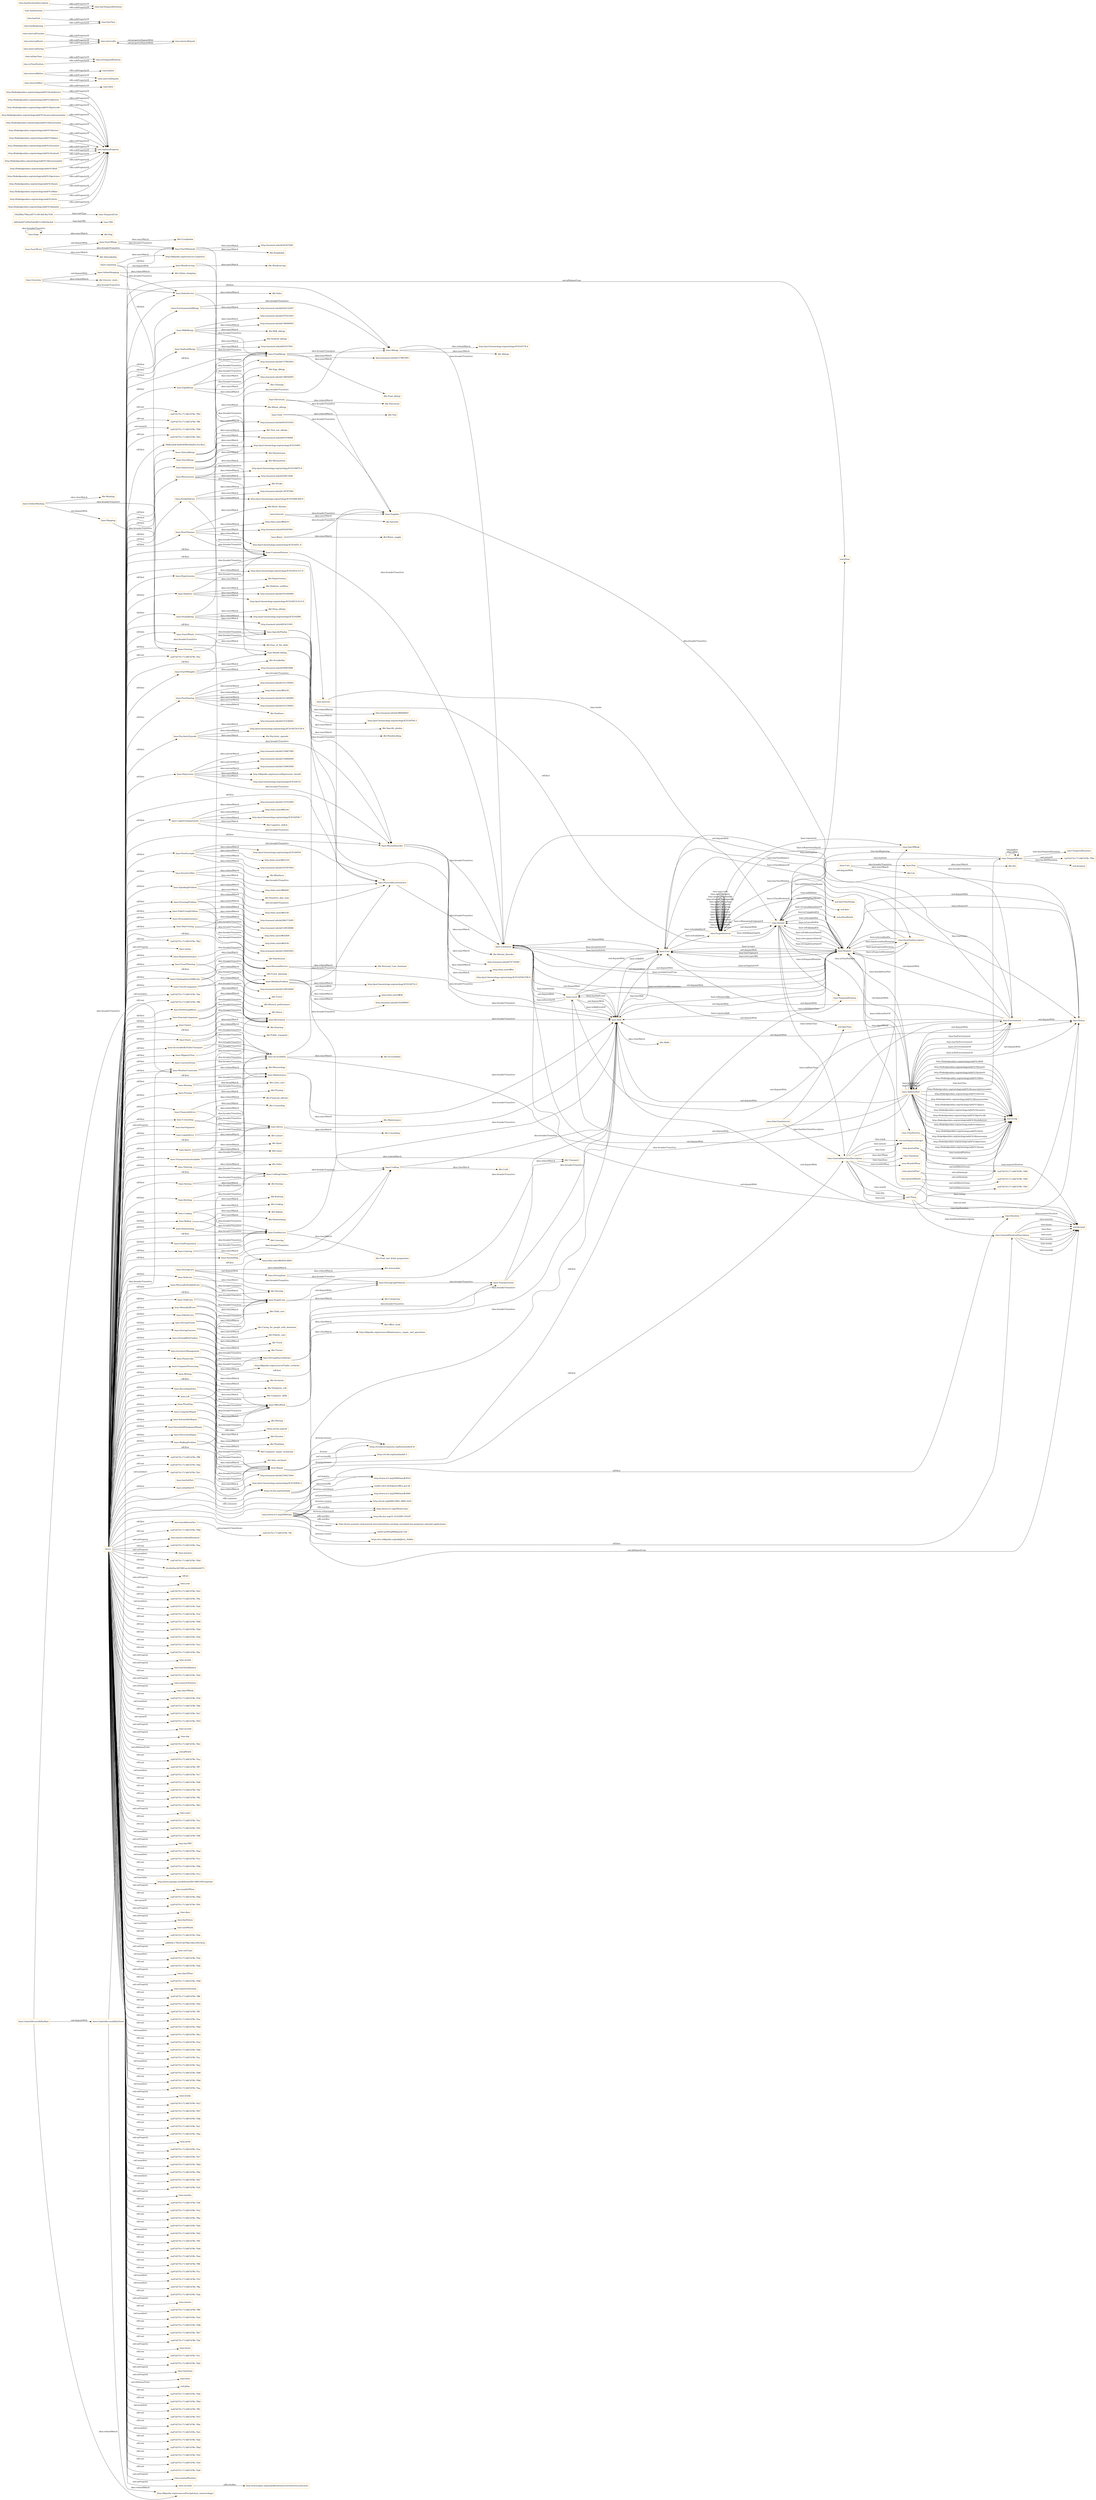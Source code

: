 digraph ar2dtool_diagram { 
rankdir=LR;
size="1501"
node [shape = rectangle, color="orange"]; "base:WalkingProblem" "base:Sports" "base:Mopping" "base:Diabetes" "base:Plumbing" "base:Cleaning" "base:Advice" "base:DrivingCars" "base:EnvironmentalAllergy" "base:InventoryManagement" "base:Hypotension" "base:Cooking" "base:PoorHearing" "base:EventPlanning" "base:CognitiveImpairment" "time:Instant" "base:HouseholdEquipmentRepair" "base:Allergy" "base:SalesService" "base:Rheumatism" "time:DayOfWeek" "base:CraftingClothes" "base:UnevenTerrain" "base:Crafting" "base:Carpeting" "base:TravelCompanion" "base:PersonalService" "base:Mowing" "base:DrivingHeavyVehicles" "time:ProperInterval" "base:Dogs" "base:Lift" "base:TransportationAvailable" "base:Recreation" "base:PerformingMusic" "base:PhysicallyDisabledCare" "base:Cats" "base:PhoneCalls" "base:DrivingTrucks" "base:FearOfDark" "base:PoorEyesight" "base:CommonDisease" "base:DancingCompanion" "base:DrivingTractors" "base:FearOfDogs" "base:MilkAllergy" "base:Groceries" "base:FoodPreparation" "base:DressingProblem" "base:SensitiveSkin" "base:RecordingNotes" "base:Tailoring" "base:Assembling" "base:Level" "base:Limitation" "base:ToiletUsingProblem" "base:SpecificPhobia" "base:Pruning" "base:DrivingWithTrailers" "base:StrokeHistory" "base:WoodCarving" "base:FearOfAnimals" "base:Maintenance" "base:AddressPart" "base:User" "base:Stairs" "base:MobilityProblem" "base:ComputerRepair" "base:Dishwashing" "base:SeafoodAllergy" "base:FoodAllergy" "base:ChildCare" "base:DrivingVans" "base:ClothesWashing" "base:OnlineShopping" "base:Accessibility" "base:ElderlyCare" "base:DrugAllergy" "base:HygieneAssitance" "base:MentallyIllCare" "base:Environment" "base:FoodService" "base:ClimbingStairsDifficulty" "base:Electricity" "base:EggAllergy" "base:Internet" "base:HeartDisease" "time:DurationDescription" "base:Transportation" "base:Status" "base:Counseling" "base:PeopleCare" "base:WeatherConstraint" "base:Writing" "base:FinancialAdvice" "base:Pets" "base:Water" "base:LimitedAccessibilityRain" "base:AutomobileRepair" "base:Games" "base:SickCare" "base:Tools" "base:GlutenAllergy" "base:SlipperyFloor" "base:Request" "base:FearOfCats" "base:MentalDisorder" "base:FearOfHeights" "base:Baking" "base:DrivingLightVehicles" "base:DressingAssistance" "base:OfficeWork" "base:PsychoticEpisode" "base:Hypertension" "base:SpeakingProblem" "base:NutsAllergy" "base:Knitting" "base:LimitedAccessibilitySnow" "base:ElectronicRepair" "base:AccessibleByPublicTransport" "base:Repair" "base:Skill" "base:Supplies" "base:HairCutting" "base:Catering" "base:LegalAdvice" "base:WoodCrafting" "base:ComputerProcessing" "base:PhysicalInconvenience" "base:Depression" "base:Sewing" "time:TimeZone" "time:GeneralDateTimeDescription" "time:DateTimeInterval" "time:TRS" "time:TemporalDuration" "time:Duration" "time:GeneralDurationDescription" "time:TimePosition" "time:TemporalPosition" "time:Interval" "time:TemporalEntity" "dd9c8add72d5b2feb58b7e356034e4a4" "time:MonthOfYear" "33b2f6ba706aca9571c0fc3b03ba7436" "time:TemporalUnit" ; /*classes style*/
	"base:hasAddressPart" -> "-2a97d579:1713487d7f6:-7ffc" [ label = "owl:propertyChainAxiom" ];
	"base:MentalDisorder" -> "dbr:Mental_disorder" [ label = "skos:exactMatch" ];
	"base:MentalDisorder" -> "http://snomed.info/id/74732009" [ label = "skos:exactMatch" ];
	"base:MentalDisorder" -> "base:Limitation" [ label = "skos:broaderTransitive" ];
	"base:MentalDisorder" -> "http://who.int/icf#b1" [ label = "skos:relatedMatch" ];
	"base:MentalDisorder" -> "http://purl.bioontology.org/ontology/ICD10/F00-F99.9" [ label = "skos:closeMatch" ];
	"base:Water" -> "dbr:Water_supply" [ label = "skos:exactMatch" ];
	"base:Water" -> "base:Supplies" [ label = "skos:broaderTransitive" ];
	"base:EggAllergy" -> "http://snomed.info/id/138050005" [ label = "skos:relatedMatch" ];
	"base:EggAllergy" -> "http://snomed.info/id/157802003" [ label = "skos:exactMatch" ];
	"base:EggAllergy" -> "dbr:Egg_allergy" [ label = "skos:exactMatch" ];
	"base:EggAllergy" -> "base:FoodAllergy" [ label = "skos:broaderTransitive" ];
	"http://linkedgeodata.org/ontology/addr%3Asubdistrict" -> "owl:topDataProperty" [ label = "rdfs:subPropertyOf" ];
	"http://linkedgeodata.org/ontology/addr%3Adistrict" -> "owl:topDataProperty" [ label = "rdfs:subPropertyOf" ];
	"http://www.w3.org/2006/time" -> "http://orcid.org/0000-0002-3884-3420" [ label = "dcterms:creator" ];
	"http://www.w3.org/2006/time" -> "http://www.w3.org/TR/owl-time" [ label = "rdfs:seeAlso" ];
	"http://www.w3.org/2006/time" -> "http://dx.doi.org/10.3233/SW-150187" [ label = "rdfs:seeAlso" ];
	"http://www.w3.org/2006/time" -> "http://www.semantic-web-journal.net/content/time-ontology-extended-non-gregorian-calendar-applications" [ label = "rdfs:seeAlso" ];
	"http://www.w3.org/2006/time" -> "http://www.w3.org/TR/owl-time" [ label = "dcterms:isVersionOf" ];
	"http://www.w3.org/2006/time" -> "http://www.w3.org/2006/time#2016" [ label = "owl:versionIRI" ];
	"http://www.w3.org/2006/time" -> "mailto:panfeng66@gmail.com" [ label = "dcterms:creator" ];
	"http://www.w3.org/2006/time" -> "https://en.wikipedia.org/wiki/Jerry_Hobbs" [ label = "dcterms:creator" ];
	"http://www.w3.org/2006/time" -> "mailto:chris.little@metoffice.gov.uk" [ label = "dcterms:contributor" ];
	"http://www.w3.org/2006/time" -> "http://www.w3.org/2006/time#2006" [ label = "owl:priorVersion" ];
	"http://www.w3.org/2006/time" -> "https://creativecommons.org/licenses/by/4.0/" [ label = "dcterms:license" ];
	"time:generalDay" -> "-2a97d579:1713487d7f6:-7f96" [ label = "owl:withRestrictions" ];
	"time:generalDay" -> "xsd:string" [ label = "owl:onDatatype" ];
	"http://linkedgeodata.org/ontology/addr%3Apostcode" -> "owl:topDataProperty" [ label = "rdfs:subPropertyOf" ];
	"time:intervalBefore" -> "time:intervalDisjoint" [ label = "rdfs:subPropertyOf" ];
	"time:intervalBefore" -> "time:before" [ label = "rdfs:subPropertyOf" ];
	"time:inDateTime" -> "time:inTemporalPosition" [ label = "rdfs:subPropertyOf" ];
	"time:intervalFinishes" -> "time:intervalIn" [ label = "rdfs:subPropertyOf" ];
	"base:UnevenTerrain" -> "base:Accessibility" [ label = "skos:broaderTransitive" ];
	"base:CognitiveImpairment" -> "http://who.int/icf#b164" [ label = "skos:relatedMatch" ];
	"base:CognitiveImpairment" -> "base:MentalDisorder" [ label = "skos:broaderTransitive" ];
	"base:CognitiveImpairment" -> "http://purl.bioontology.org/ontology/ICD10/F06.7" [ label = "skos:relatedMatch" ];
	"base:CognitiveImpairment" -> "dbr:Cognitive_deficit" [ label = "skos:exactMatch" ];
	"base:CognitiveImpairment" -> "http://snomed.info/id/110352000" [ label = "skos:relatedMatch" ];
	"base:ToiletUsingProblem" -> "http://who.int/icf#d530" [ label = "skos:relatedMatch" ];
	"base:ToiletUsingProblem" -> "http://snomed.info/id/129045003" [ label = "skos:relatedMatch" ];
	"base:ToiletUsingProblem" -> "base:MobilityProblem" [ label = "skos:broaderTransitive" ];
	"base:SpecificPhobia" -> "http://snomed.info/id/386808001" [ label = "skos:relatedMatch" ];
	"base:SpecificPhobia" -> "http://purl.bioontology.org/ontology/ICD10/F40.2" [ label = "skos:exactMatch" ];
	"base:SpecificPhobia" -> "dbr:Specific_phobia" [ label = "skos:exactMatch" ];
	"base:SpecificPhobia" -> "base:MentalDisorder" [ label = "skos:broaderTransitive" ];
	"time:hasEnd" -> "time:hasTime" [ label = "rdfs:subPropertyOf" ];
	"base:Electricity" -> "dbr:Electricity" [ label = "skos:relatedMatch" ];
	"base:Electricity" -> "base:Supplies" [ label = "skos:broaderTransitive" ];
	"base:HouseholdEquipmentRepair" -> "base:Repair" [ label = "skos:broaderTransitive" ];
	"time:hasDurationDescription" -> "time:hasTemporalDuration" [ label = "rdfs:subPropertyOf" ];
	"base:Sports" -> "dbr:Sport" [ label = "skos:relatedMatch" ];
	"base:Sports" -> "dbt:Game" [ label = "skos:relatedMatch" ];
	"base:Sports" -> "base:Recreation" [ label = "skos:broaderTransitive" ];
	"base:OnlineShopping" -> "dbr:Online_shopping" [ label = "skos:relatedMatch" ];
	"base:OnlineShopping" -> "base:SalesService" [ label = "skos:broaderTransitive" ];
	"base:DrivingHeavyVehicles" -> "base:Transportation" [ label = "skos:broaderTransitive" ];
	"base:DrivingHeavyVehicles" -> "base:DrivingLightVehicles" [ label = "owl:disjointWith" ];
	"base:EventPlanning" -> "dbr:Event_planning" [ label = "skos:closeMatch" ];
	"base:EventPlanning" -> "base:Recreation" [ label = "skos:broaderTransitive" ];
	"base:CraftingClothes" -> "base:Crafting" [ label = "skos:broaderTransitive" ];
	"base:DrivingTractors" -> "dbr:Tractor" [ label = "skos:relatedMatch" ];
	"base:DrivingTractors" -> "base:DrivingHeavyVehicles" [ label = "skos:broaderTransitive" ];
	"http://linkedgeodata.org/ontology/addr%3Aconscriptionnumber" -> "owl:topDataProperty" [ label = "rdfs:subPropertyOf" ];
	"base:ElderlyCare" -> "dbr:Elderly_care" [ label = "skos:exactMatch" ];
	"base:ElderlyCare" -> "base:PeopleCare" [ label = "skos:broaderTransitive" ];
	"base:hasSubPart" -> "https://w3id.org/timebank" [ label = "rdfs:comment" ];
	"base:Games" -> "base:Recreation" [ label = "skos:broaderTransitive" ];
	"base:Diabetes" -> "http://snomed.info/id/191044006" [ label = "skos:exactMatch" ];
	"base:Diabetes" -> "http://purl.bioontology.org/ontology/ICD10/E10-E14.9" [ label = "skos:exactMatch" ];
	"base:Diabetes" -> "dbr:Diabetes_mellitus" [ label = "skos:exactMatch" ];
	"base:Diabetes" -> "base:CommonDisease" [ label = "skos:broaderTransitive" ];
	"time:intervalIn" -> "time:intervalEquals" [ label = "owl:propertyDisjointWith" ];
	"base:TravelCompanion" -> "dbr:Travel" [ label = "skos:relatedMatch" ];
	"base:TravelCompanion" -> "base:Recreation" [ label = "skos:broaderTransitive" ];
	"base:DressingAssistance" -> "base:PersonalService" [ label = "skos:broaderTransitive" ];
	"base:CommonDisease" -> "base:Limitation" [ label = "skos:broaderTransitive" ];
	"base:Pruning" -> "dbr:Pruning" [ label = "skos:exactMatch" ];
	"base:Pruning" -> "base:Maintenance" [ label = "skos:broaderTransitive" ];
	"base:DrivingVans" -> "dbr:Automobile" [ label = "skos:relatedMatch" ];
	"base:DrivingVans" -> "base:DrivingLightVehicles" [ label = "skos:broaderTransitive" ];
	"base:DrivingWithTrailers" -> "http://dbpedia.org/resource/Trailer_(vehicle)" [ label = "skos:relatedMatch" ];
	"base:DrivingWithTrailers" -> "base:DrivingHeavyVehicles" [ label = "skos:broaderTransitive" ];
	"base:SeafoodAllergy" -> "http://snomed.info/id/91937001" [ label = "skos:exactMatch" ];
	"base:SeafoodAllergy" -> "dbr:Seafood_allergy" [ label = "skos:exactMatch" ];
	"base:SeafoodAllergy" -> "base:FoodAllergy" [ label = "skos:broaderTransitive" ];
	"time:inTimePosition" -> "time:inTemporalPosition" [ label = "rdfs:subPropertyOf" ];
	"base:Internet" -> "dbr:Internet" [ label = "skos:exactMatch" ];
	"base:Internet" -> "base:Supplies" [ label = "skos:broaderTransitive" ];
	"base:Tailoring" -> "dbr:Tailor" [ label = "skos:relatedMatch" ];
	"base:Tailoring" -> "base:CraftingClothes" [ label = "skos:broaderTransitive" ];
	"http://linkedgeodata.org/ontology/addr%3Ahousename" -> "owl:topDataProperty" [ label = "rdfs:subPropertyOf" ];
	"base:ComputerProcessing" -> "dbr:Computer_skills" [ label = "skos:exactMatch" ];
	"base:ComputerProcessing" -> "base:OfficeWork" [ label = "skos:broaderTransitive" ];
	"base:Rheumatism" -> "http://purl.bioontology.org/ontology/ICD10/M79.0" [ label = "skos:relatedMatch" ];
	"base:Rheumatism" -> "http://snomed.info/id/29913006" [ label = "skos:exactMatch" ];
	"base:Rheumatism" -> "dbr:Rheumatism" [ label = "skos:exactMatch" ];
	"base:Rheumatism" -> "base:CommonDisease" [ label = "skos:broaderTransitive" ];
	"base:DancingCompanion" -> "dbr:Dance" [ label = "skos:relatedMatch" ];
	"base:DancingCompanion" -> "base:Recreation" [ label = "skos:broaderTransitive" ];
	"http://linkedgeodata.org/ontology/addr%3Astreet" -> "owl:topDataProperty" [ label = "rdfs:subPropertyOf" ];
	"base:Cats" -> "dbr:Cat" [ label = "skos:exactMatch" ];
	"base:Cats" -> "base:Pets" [ label = "skos:broaderTransitive" ];
	"base:Cleaning" -> "dbc:Cleaning" [ label = "skos:exactMatch" ];
	"base:Cleaning" -> "base:Maintenance" [ label = "skos:broaderTransitive" ];
	"base:Pets" -> "dbr:Pet" [ label = "skos:exactMatch" ];
	"base:Pets" -> "base:Environment" [ label = "skos:broaderTransitive" ];
	"base:AddressPart" -> "base:Level" [ label = "owl:disjointWith" ];
	"base:AddressPart" -> "base:Request" [ label = "owl:disjointWith" ];
	"base:AddressPart" -> "base:Limitation" [ label = "owl:disjointWith" ];
	"base:AddressPart" -> "base:Environment" [ label = "owl:disjointWith" ];
	"base:AddressPart" -> "base:Status" [ label = "owl:disjointWith" ];
	"base:AddressPart" -> "base:Skill" [ label = "owl:disjointWith" ];
	"base:Carpeting" -> "http://dbpedia.org/resource/:Carpentry" [ label = "skos:exactMatch" ];
	"base:Carpeting" -> "base:WoodCrafting" [ label = "skos:broaderTransitive" ];
	"base:Carpeting" -> "base:WoodCarving" [ label = "owl:disjointWith" ];
	"base:Hypertension" -> "http://purl.bioontology.org/ontology/ICD10/I10-I15.9" [ label = "skos:relatedMatch" ];
	"base:Hypertension" -> "dbr:Hypertension" [ label = "skos:exactMatch" ];
	"base:Hypertension" -> "base:CommonDisease" [ label = "skos:broaderTransitive" ];
	"base:ClothesWashing" -> "dbr:Washing" [ label = "skos:closeMatch" ];
	"base:ClothesWashing" -> "base:Cleaning" [ label = "skos:broaderTransitive" ];
	"base:ClothesWashing" -> "base:Mopping" [ label = "owl:disjointWith" ];
	"time:generalYear" -> "-2a97d579:1713487d7f6:-7f94" [ label = "owl:withRestrictions" ];
	"time:generalYear" -> "xsd:string" [ label = "owl:onDatatype" ];
	"base:PhoneCalls" -> "dbr:Telephone_call" [ label = "skos:relatedMatch" ];
	"base:PhoneCalls" -> "base:OfficeWork" [ label = "skos:broaderTransitive" ];
	"base:Accessibility" -> "dbr:Accessibility" [ label = "skos:exactMatch" ];
	"base:Accessibility" -> "base:Environment" [ label = "skos:broaderTransitive" ];
	"base:Accessibility" -> "base:Supplies" [ label = "owl:disjointWith" ];
	"base:Advice" -> "dbc:Consulting" [ label = "skos:closeMatch" ];
	"base:Advice" -> "base:Skill" [ label = "skos:broaderTransitive" ];
	"base:Transportation" -> "dbr:Transport" [ label = "skos:relatedMatch" ];
	"base:Transportation" -> "base:Skill" [ label = "skos:broaderTransitive" ];
	"base:Request" -> "base:User" [ label = "owl:disjointWith" ];
	"base:Request" -> "base:Status" [ label = "owl:disjointWith" ];
	"base:Request" -> "base:Skill" [ label = "owl:disjointWith" ];
	"time:intervalStarts" -> "time:intervalIn" [ label = "rdfs:subPropertyOf" ];
	"base:SickCare" -> "dbr:Nursing" [ label = "skos:closeMatch" ];
	"base:SickCare" -> "base:PeopleCare" [ label = "skos:broaderTransitive" ];
	"base:FearOfDark" -> "dbr:Fear_of_the_dark" [ label = "skos:exactMatch" ];
	"base:FearOfDark" -> "base:SpecificPhobia" [ label = "skos:broaderTransitive" ];
	"time:intervalDuring" -> "time:intervalIn" [ label = "rdfs:subPropertyOf" ];
	"base:FinancialAdvice" -> "dbr:Financial_adviser" [ label = "skos:relatedMatch" ];
	"base:FinancialAdvice" -> "base:Advice" [ label = "skos:broaderTransitive" ];
	"base:FearOfCats" -> "dbr:Ailurophobia" [ label = "skos:exactMatch" ];
	"base:FearOfCats" -> "base:FearOfAnimals" [ label = "skos:broaderTransitive" ];
	"base:FearOfCats" -> "base:FearOfDogs" [ label = "owl:disjointWith" ];
	"http://linkedgeodata.org/ontology/addr%3Aplace" -> "owl:topDataProperty" [ label = "rdfs:subPropertyOf" ];
	"time:ProperInterval" -> "time:Instant" [ label = "owl:disjointWith" ];
	"base:ClimbingStairsDifficulty" -> "http://who.int/icf#d450-d469" [ label = "skos:relatedMatch" ];
	"base:ClimbingStairsDifficulty" -> "http://snomed.info/id/129016000" [ label = "skos:relatedMatch" ];
	"base:ClimbingStairsDifficulty" -> "base:MobilityProblem" [ label = "skos:broaderTransitive" ];
	"time:seconds" -> "http://www.bipm.org/en/publications/si-brochure/second.html" [ label = "rdfs:seeAlso" ];
	"base:PhysicalInconvenience" -> "base:Limitation" [ label = "skos:broaderTransitive" ];
	"base:FearOfHeights" -> "http://snomed.info/id/58963008" [ label = "skos:exactMatch" ];
	"base:FearOfHeights" -> "dbr:Acrophobia" [ label = "skos:exactMatch" ];
	"base:FearOfHeights" -> "base:SpecificPhobia" [ label = "skos:broaderTransitive" ];
	"base:PeopleCare" -> "dbc:Caregiving" [ label = "skos:exactMatch" ];
	"base:PeopleCare" -> "base:Skill" [ label = "skos:broaderTransitive" ];
	"base:GlutenAllergy" -> "http://snomed.info/id/441831003" [ label = "skos:relatedMatch" ];
	"base:GlutenAllergy" -> "dbr:Wheat_allergy" [ label = "skos:closeMatch" ];
	"base:GlutenAllergy" -> "base:FoodAllergy" [ label = "skos:broaderTransitive" ];
	"base:FoodService" -> "dbc:Food_and_drink_preparation" [ label = "skos:exactMatch" ];
	"base:FoodService" -> "base:Skill" [ label = "skos:broaderTransitive" ];
	"base:InventoryManagement" -> "dbr:Inventory" [ label = "skos:relatedMatch" ];
	"base:InventoryManagement" -> "base:OfficeWork" [ label = "skos:broaderTransitive" ];
	"base:MilkAllergy" -> "http://snomed.info/id/138049005" [ label = "skos:relatedMatch" ];
	"base:MilkAllergy" -> "dbr:Milk_allergy" [ label = "skos:exactMatch" ];
	"base:MilkAllergy" -> "http://snomed.info/id/197021003" [ label = "skos:closeMatch" ];
	"base:MilkAllergy" -> "base:FoodAllergy" [ label = "skos:broaderTransitive" ];
	"base:ElectronicRepair" -> "base:Repair" [ label = "skos:broaderTransitive" ];
	"base:PerformingMusic" -> "dbr:Musical_performance" [ label = "skos:closeMatch" ];
	"base:PerformingMusic" -> "base:Recreation" [ label = "skos:broaderTransitive" ];
	"base:Environment" -> "base:Request" [ label = "owl:disjointWith" ];
	"base:Environment" -> "base:Limitation" [ label = "owl:disjointWith" ];
	"base:Environment" -> "base:Status" [ label = "owl:disjointWith" ];
	"base:Environment" -> "base:Skill" [ label = "owl:disjointWith" ];
	"base:Environment" -> "base:User" [ label = "owl:disjointWith" ];
	"base:Environment" -> "base:Level" [ label = "owl:disjointWith" ];
	"http://linkedgeodata.org/ontology/addr%3Acountry" -> "owl:topDataProperty" [ label = "rdfs:subPropertyOf" ];
	"base:WoodCrafting" -> "dbr:Woodworking" [ label = "skos:exactMatch" ];
	"base:WoodCrafting" -> "base:Crafting" [ label = "skos:broaderTransitive" ];
	"https://w3id.org/timebank" -> "http://www.w3.org/2006/time#2016" [ label = "owl:imports" ];
	"https://w3id.org/timebank" -> "https://w3id.org/timebank/0.2" [ label = "owl:versionIRI" ];
	"https://w3id.org/timebank" -> "https://creativecommons.org/licenses/by/4.0/" [ label = "dcterms:license" ];
	"https://w3id.org/timebank" -> "https://creativecommons.org/licenses/by/4.0/" [ label = ":license" ];
	"time:generalMonth" -> "-2a97d579:1713487d7f6:-7f95" [ label = "owl:withRestrictions" ];
	"time:generalMonth" -> "xsd:string" [ label = "owl:onDatatype" ];
	"base:DrivingTrucks" -> "dbr:Truck" [ label = "skos:relatedMatch" ];
	"base:DrivingTrucks" -> "base:DrivingHeavyVehicles" [ label = "skos:broaderTransitive" ];
	"time:intervalEquals" -> "time:intervalIn" [ label = "owl:propertyDisjointWith" ];
	"base:LimitedAccessibilityRain" -> "http://dbpedia.org/resource/Precipitation_(meteorology)" [ label = "skos:relatedMatch" ];
	"base:LimitedAccessibilityRain" -> "base:WeatherConstraint" [ label = "skos:broaderTransitive" ];
	"base:LimitedAccessibilityRain" -> "base:LimitedAccessibilitySnow" [ label = "owl:disjointWith" ];
	"base:Plumbing" -> "dbr:Plumbing" [ label = "skos:relatedMatch" ];
	"base:Plumbing" -> "base:Repair" [ label = "skos:broaderTransitive" ];
	"base:Mopping" -> "base:Cleaning" [ label = "skos:broaderTransitive" ];
	"http://linkedgeodata.org/ontology/addr%3Asuburb" -> "owl:topDataProperty" [ label = "rdfs:subPropertyOf" ];
	"base:WoodCarving" -> "dbc:Woodcarving" [ label = "skos:exactMatch" ];
	"base:WoodCarving" -> "base:WoodCrafting" [ label = "skos:broaderTransitive" ];
	"base:SalesService" -> "dbr:Sales" [ label = "skos:relatedMatch" ];
	"base:SalesService" -> "base:Skill" [ label = "skos:broaderTransitive" ];
	"base:Catering" -> "dbr:Catering" [ label = "skos:exactMatch" ];
	"base:Catering" -> "base:FoodService" [ label = "skos:broaderTransitive" ];
	"base:SensitiveSkin" -> "http://who.int/icf#b840" [ label = "skos:relatedMatch" ];
	"base:SensitiveSkin" -> "dbr:Sensitive_skin_type" [ label = "skos:exactMatch" ];
	"base:SensitiveSkin" -> "base:PhysicalInconvenience" [ label = "skos:broaderTransitive" ];
	"base:ChildCare" -> "dbr:Child_care" [ label = "skos:exactMatch" ];
	"base:ChildCare" -> "base:PeopleCare" [ label = "skos:broaderTransitive" ];
	"base:WeatherConstraint" -> "dbr:Meteorology" [ label = "skos:relatedMatch" ];
	"base:WeatherConstraint" -> "base:Accessibility" [ label = "skos:broaderTransitive" ];
	"base:Mowing" -> "base:Maintenance" [ label = "skos:broaderTransitive" ];
	"base:Mowing" -> "dbc:Lawn_care" [ label = "skos:broadMatch" ];
	"base:DrugAllergy" -> "http://purl.bioontology.org/ontology/ICD10/Z88" [ label = "skos:relatedMatch" ];
	"base:DrugAllergy" -> "http://snomed.info/id/93431001" [ label = "skos:exactMatch" ];
	"base:DrugAllergy" -> "dbr:Drug_allergy" [ label = "skos:exactMatch" ];
	"base:DrugAllergy" -> "base:Allergy" [ label = "skos:broaderTransitive" ];
	"base:Status" -> "base:User" [ label = "owl:disjointWith" ];
	"base:RecordingNotes" -> "base:OfficeWork" [ label = "skos:broaderTransitive" ];
	"base:OfficeWork" -> "dbc:Office_work" [ label = "skos:closeMatch" ];
	"base:OfficeWork" -> "base:Skill" [ label = "skos:broaderTransitive" ];
	"base:Assembling" -> "base:Crafting" [ label = "skos:broaderTransitive" ];
	"http://linkedgeodata.org/ontology/addr%3Ahousenumber" -> "owl:topDataProperty" [ label = "rdfs:subPropertyOf" ];
	"base:WalkingProblem" -> "http://who.int/icf#d450-d469" [ label = "skos:relatedMatch" ];
	"base:WalkingProblem" -> "http://purl.bioontology.org/ontology/ICD10/R26.2" [ label = "skos:relatedMatch" ];
	"base:WalkingProblem" -> "http://snomed.info/id/156615004" [ label = "skos:exactMatch" ];
	"base:WalkingProblem" -> "base:MobilityProblem" [ label = "skos:broaderTransitive" ];
	"base:DrivingCars" -> "dbr:Automobile" [ label = "skos:relatedMatch" ];
	"base:DrivingCars" -> "base:DrivingLightVehicles" [ label = "skos:broaderTransitive" ];
	"base:DrivingCars" -> "base:DrivingVans" [ label = "owl:disjointWith" ];
	"base:Tools" -> "dbr:Tool" [ label = "skos:relatedMatch" ];
	"base:Tools" -> "base:Supplies" [ label = "skos:broaderTransitive" ];
	"base:Hypotension" -> "http://purl.bioontology.org/ontology/ICD10/I95" [ label = "skos:exactMatch" ];
	"base:Hypotension" -> "dbr:Hypotension" [ label = "skos:exactMatch" ];
	"base:Hypotension" -> "base:CommonDisease" [ label = "skos:broaderTransitive" ];
	"base:HeartDisease" -> "dbr:Heart_disease" [ label = "skos:exactMatch" ];
	"base:HeartDisease" -> "http://who.int/icf#b410" [ label = "skos:relatedMatch" ];
	"base:HeartDisease" -> "base:CommonDisease" [ label = "skos:broaderTransitive" ];
	"base:HeartDisease" -> "http://snomed.info/id/56265001" [ label = "skos:exactMatch" ];
	"base:HeartDisease" -> "http://purl.bioontology.org/ontology/ICD10/I51.9" [ label = "skos:relatedMatch" ];
	"base:Dishwashing" -> "dbr:Dishwashing" [ label = "skos:exactMatch" ];
	"base:Dishwashing" -> "base:FoodService" [ label = "skos:broaderTransitive" ];
	"base:Level" -> "base:User" [ label = "owl:disjointWith" ];
	"base:Level" -> "base:Status" [ label = "owl:disjointWith" ];
	"base:Level" -> "base:Skill" [ label = "owl:disjointWith" ];
	"base:Level" -> "base:Request" [ label = "owl:disjointWith" ];
	"base:Level" -> "base:Limitation" [ label = "owl:disjointWith" ];
	"base:MobilityProblem" -> "http://who.int/icf#d4" [ label = "skos:relatedMatch" ];
	"base:MobilityProblem" -> "http://snomed.info/id/102490005" [ label = "skos:relatedMatch" ];
	"base:MobilityProblem" -> "http://purl.bioontology.org/ontology/ICD10/Z74.0" [ label = "skos:relatedMatch" ];
	"base:MobilityProblem" -> "base:PhysicalInconvenience" [ label = "skos:broaderTransitive" ];
	"base:FearOfAnimals" -> "http://snomed.info/id/54307006" [ label = "skos:exactMatch" ];
	"base:FearOfAnimals" -> "dbr:Zoophobia" [ label = "skos:exactMatch" ];
	"base:FearOfAnimals" -> "base:SpecificPhobia" [ label = "skos:broaderTransitive" ];
	"time:hasDuration" -> "time:hasTemporalDuration" [ label = "rdfs:subPropertyOf" ];
	"base:PoorEyesight" -> "http://snomed.info/id/105597003" [ label = "skos:relatedMatch" ];
	"base:PoorEyesight" -> "dbr:Blindness" [ label = "skos:relatedMatch" ];
	"base:PoorEyesight" -> "base:PhysicalInconvenience" [ label = "skos:broaderTransitive" ];
	"base:PoorEyesight" -> "http://purl.bioontology.org/ontology/ICD10/H54" [ label = "skos:relatedMatch" ];
	"base:PoorEyesight" -> "http://who.int/icf#b2102" [ label = "skos:relatedMatch" ];
	"base:isSubPartOf" -> "https://w3id.org/timebank" [ label = "rdfs:comment" ];
	"http://linkedgeodata.org/ontology/addr%3Afull" -> "owl:topDataProperty" [ label = "rdfs:subPropertyOf" ];
	"base:AccessibleByPublicTransport" -> "dbr:Public_transport" [ label = "skos:relatedMatch" ];
	"base:AccessibleByPublicTransport" -> "base:Accessibility" [ label = "skos:broaderTransitive" ];
	"http://linkedgeodata.org/ontology/addr%3Aprovince" -> "owl:topDataProperty" [ label = "rdfs:subPropertyOf" ];
	"base:PoorHearing" -> "http://snomed.info/id/141259005" [ label = "skos:narrowMatch" ];
	"base:PoorHearing" -> "http://who.int/icf#b230" [ label = "skos:relatedMatch" ];
	"base:PoorHearing" -> "base:PhysicalInconvenience" [ label = "skos:broaderTransitive" ];
	"base:PoorHearing" -> "http://snomed.info/id/141260000" [ label = "skos:narrowMatch" ];
	"base:PoorHearing" -> "http://snomed.info/id/141258002" [ label = "skos:narrowMatch" ];
	"base:PoorHearing" -> "dbr:Deafness" [ label = "skos:relatedMatch" ];
	"base:ComputerRepair" -> "dbr:Computer_repair_technician" [ label = "skos:relatedMatch" ];
	"base:ComputerRepair" -> "base:Repair" [ label = "skos:broaderTransitive" ];
	"base:LimitedAccessibilitySnow" -> "http://dbpedia.org/resource/Precipitation_(meteorology)" [ label = "skos:relatedMatch" ];
	"base:LimitedAccessibilitySnow" -> "base:WeatherConstraint" [ label = "skos:broaderTransitive" ];
	"base:TransportationAvailable" -> "dbr:Transport" [ label = "skos:relatedMatch" ];
	"base:TransportationAvailable" -> "base:Accessibility" [ label = "skos:broaderTransitive" ];
	"time:hasBeginning" -> "time:hasTime" [ label = "rdfs:subPropertyOf" ];
	"base:EnvironmentalAllergy" -> "http://snomed.info/id/426232007" [ label = "skos:exactMatch" ];
	"base:EnvironmentalAllergy" -> "base:Allergy" [ label = "skos:broaderTransitive" ];
	"base:Cooking" -> "dbr:Cooking" [ label = "skos:exactMatch" ];
	"base:Cooking" -> "base:FoodService" [ label = "skos:broaderTransitive" ];
	"base:PsychoticEpisode" -> "http://purl.bioontology.org/ontology/ICD10/F20-F29.9" [ label = "skos:relatedMatch" ];
	"base:PsychoticEpisode" -> "dbr:Psychotic_episode" [ label = "skos:exactMatch" ];
	"base:PsychoticEpisode" -> "http://snomed.info/id/231436002" [ label = "skos:closeMatch" ];
	"base:PsychoticEpisode" -> "base:MentalDisorder" [ label = "skos:broaderTransitive" ];
	"base:LegalAdvice" -> "dbr:Lawyer" [ label = "skos:relatedMatch" ];
	"base:LegalAdvice" -> "base:Advice" [ label = "skos:broaderTransitive" ];
	"base:Allergy" -> "http://purl.bioontology.org/ontology/ICD10/T78.4" [ label = "skos:relatedMatch" ];
	"base:Allergy" -> "dbr:Allergy" [ label = "skos:exactMatch" ];
	"base:Allergy" -> "base:Limitation" [ label = "skos:broaderTransitive" ];
	"base:AutomobileRepair" -> "dbr:Auto_mechanic" [ label = "skos:relatedMatch" ];
	"base:AutomobileRepair" -> "base:Repair" [ label = "skos:broaderTransitive" ];
	"base:NutsAllergy" -> "dbr:Tree_nut_allergy" [ label = "skos:narrowMatch" ];
	"base:NutsAllergy" -> "http://snomed.info/id/91934008" [ label = "skos:exactMatch" ];
	"base:NutsAllergy" -> "base:FoodAllergy" [ label = "skos:broaderTransitive" ];
	"base:PersonalService" -> "dbr:Personal_Care_Assistant" [ label = "skos:relatedMatch" ];
	"base:PersonalService" -> "base:Skill" [ label = "skos:broaderTransitive" ];
	"base:Knitting" -> "dbr:Knitting" [ label = "skos:exactMatch" ];
	"base:Knitting" -> "base:CraftingClothes" [ label = "skos:broaderTransitive" ];
	"base:Dogs" -> "dbr:Dog" [ label = "skos:exactMatch" ];
	"base:Dogs" -> "base:Dogs" [ label = "skos:broaderTransitive" ];
	"base:FoodAllergy" -> "http://snomed.info/id/157801005" [ label = "skos:exactMatch" ];
	"base:FoodAllergy" -> "dbr:Food_allergy" [ label = "skos:exactMatch" ];
	"base:FoodAllergy" -> "base:Allergy" [ label = "skos:broaderTransitive" ];
	"base:Groceries" -> "dbr:Grocery_store" [ label = "skos:relatedMatch" ];
	"base:Groceries" -> "base:SalesService" [ label = "skos:broaderTransitive" ];
	"base:Groceries" -> "base:OnlineShopping" [ label = "owl:disjointWith" ];
	"base:HairCutting" -> "dbr:Hairdresser" [ label = "skos:relatedMatch" ];
	"base:HairCutting" -> "base:PersonalService" [ label = "skos:broaderTransitive" ];
	"http://linkedgeodata.org/ontology/addr%3Astate" -> "owl:topDataProperty" [ label = "rdfs:subPropertyOf" ];
	"base:SlipperyFloor" -> "base:Accessibility" [ label = "skos:broaderTransitive" ];
	"base:Supplies" -> "base:Environment" [ label = "skos:broaderTransitive" ];
	"base:DressingProblem" -> "http://who.int/icf#d5400" [ label = "skos:relatedMatch" ];
	"base:DressingProblem" -> "http://snomed.info/id/129039006" [ label = "skos:relatedMatch" ];
	"base:DressingProblem" -> "base:MobilityProblem" [ label = "skos:broaderTransitive" ];
	"http://linkedgeodata.org/ontology/addr%3Aflats" -> "owl:topDataProperty" [ label = "rdfs:subPropertyOf" ];
	"base:Limitation" -> "base:User" [ label = "owl:disjointWith" ];
	"base:Limitation" -> "base:Status" [ label = "owl:disjointWith" ];
	"base:Limitation" -> "base:Skill" [ label = "owl:disjointWith" ];
	"base:Limitation" -> "base:Request" [ label = "owl:disjointWith" ];
	"base:Recreation" -> "base:Skill" [ label = "skos:broaderTransitive" ];
	"base:Writing" -> "dbc:Writing" [ label = "skos:exactMatch" ];
	"base:Writing" -> "base:OfficeWork" [ label = "skos:broaderTransitive" ];
	"base:StrokeHistory" -> "http://purl.bioontology.org/ontology/ICD10/I60-I69.9" [ label = "skos:relatedMatch" ];
	"base:StrokeHistory" -> "dbr:Stroke" [ label = "skos:relatedMatch" ];
	"base:StrokeHistory" -> "http://snomed.info/id/138787005" [ label = "skos:exactMatch" ];
	"base:StrokeHistory" -> "base:CommonDisease" [ label = "skos:broaderTransitive" ];
	"base:FoodPreparation" -> "base:FoodService" [ label = "skos:broaderTransitive" ];
	"base:DrivingLightVehicles" -> "base:Transportation" [ label = "skos:broaderTransitive" ];
	"base:FearOfDogs" -> "dbr:Cynophobia" [ label = "skos:exactMatch" ];
	"base:FearOfDogs" -> "base:FearOfAnimals" [ label = "skos:broaderTransitive" ];
	"time:TemporalEntity" -> "-2a97d579:1713487d7f6:-7f9a" [ label = "owl:unionOf" ];
	"base:Lift" -> "dbr:Elevator" [ label = "skos:exactMatch" ];
	"base:Lift" -> "base:Accessibility" [ label = "skos:broaderTransitive" ];
	"base:Lift" -> "https://w3id.org/Lift" [ label = "rdfs:label" ];
	"http://linkedgeodata.org/ontology/addr%3Acity" -> "owl:topDataProperty" [ label = "rdfs:subPropertyOf" ];
	"base:HygieneAssitance" -> "base:PersonalService" [ label = "skos:broaderTransitive" ];
	"base:SpeakingProblem" -> "http://who.int/icf#d330" [ label = "skos:relatedMatch" ];
	"base:SpeakingProblem" -> "http://snomed.info/id/286372005" [ label = "skos:exactMatch" ];
	"base:SpeakingProblem" -> "base:PhysicalInconvenience" [ label = "skos:broaderTransitive" ];
	"base:Baking" -> "dbr:Baking" [ label = "skos:exactMatch" ];
	"base:Baking" -> "base:FoodService" [ label = "skos:broaderTransitive" ];
	"NULL" -> "-2a97d579:1713487d7f6:-7fb6" [ label = "rdf:rest" ];
	"NULL" -> "base:hasAccreditedDuration" [ label = "owl:onProperty" ];
	"NULL" -> "-2a97d579:1713487d7f6:-7fae" [ label = "rdf:rest" ];
	"NULL" -> "base:MentallyIllCare" [ label = "rdf:first" ];
	"NULL" -> "time:minutes" [ label = "owl:onProperty" ];
	"NULL" -> "-2a97d579:1713487d7f6:-7fb0" [ label = "owl:members" ];
	"NULL" -> "44c9d28ac9676f81aecfe2604bb44973" [ label = "rdf:first" ];
	"NULL" -> "base:FearOfHeights" [ label = "rdf:first" ];
	"NULL" -> "base:DressingAssistance" [ label = "rdf:first" ];
	"NULL" -> "base:RecordingNotes" [ label = "rdf:first" ];
	"NULL" -> "base:AutomobileRepair" [ label = "rdf:first" ];
	"NULL" -> "rdf:nil" [ label = "rdf:rest" ];
	"NULL" -> "base:PersonalService" [ label = "rdf:first" ];
	"NULL" -> "base:HygieneAssitance" [ label = "rdf:first" ];
	"NULL" -> "time:year" [ label = "owl:onProperty" ];
	"NULL" -> "base:SeafoodAllergy" [ label = "rdf:first" ];
	"NULL" -> "-2a97d579:1713487d7f6:-7fe5" [ label = "rdf:rest" ];
	"NULL" -> "time:GeneralDateTimeDescription" [ label = "rdf:first" ];
	"NULL" -> "-2a97d579:1713487d7f6:-7f9c" [ label = "rdf:rest" ];
	"NULL" -> "-2a97d579:1713487d7f6:-7fe8" [ label = "owl:members" ];
	"NULL" -> "base:Pruning" [ label = "rdf:first" ];
	"NULL" -> "-2a97d579:1713487d7f6:-7fc4" [ label = "rdf:rest" ];
	"NULL" -> "-2a97d579:1713487d7f6:-7f99" [ label = "rdf:rest" ];
	"NULL" -> "-2a97d579:1713487d7f6:-7fdd" [ label = "rdf:rest" ];
	"NULL" -> "-2a97d579:1713487d7f6:-7fe0" [ label = "rdf:rest" ];
	"NULL" -> "-2a97d579:1713487d7f6:-7fa3" [ label = "rdf:rest" ];
	"NULL" -> "-2a97d579:1713487d7f6:-7fbc" [ label = "rdf:rest" ];
	"NULL" -> "time:month" [ label = "owl:onProperty" ];
	"NULL" -> "base:SalesService" [ label = "rdf:first" ];
	"NULL" -> "base:hasTimeBalance" [ label = "owl:onProperty" ];
	"NULL" -> "base:StrokeHistory" [ label = "rdf:first" ];
	"NULL" -> "-2a97d579:1713487d7f6:-7fe9" [ label = "rdf:rest" ];
	"NULL" -> "time:numericPosition" [ label = "owl:onProperty" ];
	"NULL" -> "time:dayOfWeek" [ label = "owl:onProperty" ];
	"NULL" -> "-2a97d579:1713487d7f6:-7fc8" [ label = "rdf:rest" ];
	"NULL" -> "base:OfficeWork" [ label = "rdf:first" ];
	"NULL" -> "-2a97d579:1713487d7f6:-7fbf" [ label = "owl:members" ];
	"NULL" -> "base:isSubPartOf" [ label = "rdf:first" ];
	"NULL" -> "base:Assembling" [ label = "rdf:first" ];
	"NULL" -> "base:Sewing" [ label = "rdf:first" ];
	"NULL" -> "-2a97d579:1713487d7f6:-7fa7" [ label = "rdf:rest" ];
	"NULL" -> "base:DrivingTrucks" [ label = "rdf:first" ];
	"NULL" -> "-2a97d579:1713487d7f6:-7f93" [ label = "owl:unionOf" ];
	"NULL" -> "base:DrugAllergy" [ label = "rdf:first" ];
	"NULL" -> "base:FoodAllergy" [ label = "rdf:first" ];
	"NULL" -> "base:NutsAllergy" [ label = "rdf:first" ];
	"NULL" -> "time:second" [ label = "owl:onProperty" ];
	"NULL" -> "base:Recreation" [ label = "rdf:first" ];
	"NULL" -> "time:day" [ label = "owl:onProperty" ];
	"NULL" -> "-2a97d579:1713487d7f6:-7fb1" [ label = "rdf:rest" ];
	"NULL" -> "xsd:gMonth" [ label = "owl:allValuesFrom" ];
	"NULL" -> "-2a97d579:1713487d7f6:-7fca" [ label = "rdf:rest" ];
	"NULL" -> "base:FoodService" [ label = "rdf:first" ];
	"NULL" -> "base:Games" [ label = "rdf:first" ];
	"NULL" -> "base:Lift" [ label = "rdf:first" ];
	"NULL" -> "base:Sports" [ label = "rdf:first" ];
	"NULL" -> "-2a97d579:1713487d7f6:-7ff7" [ label = "rdf:rest" ];
	"NULL" -> "base:AccessibleByPublicTransport" [ label = "rdf:first" ];
	"NULL" -> "-2a97d579:1713487d7f6:-7fc7" [ label = "owl:members" ];
	"NULL" -> "-2a97d579:1713487d7f6:-7fd6" [ label = "rdf:rest" ];
	"NULL" -> "base:Cooking" [ label = "rdf:first" ];
	"NULL" -> "base:Transportation" [ label = "rdf:first" ];
	"NULL" -> "-2a97d579:1713487d7f6:-7fef" [ label = "rdf:rest" ];
	"NULL" -> "-2a97d579:1713487d7f6:-7ff2" [ label = "rdf:rest" ];
	"NULL" -> "-2a97d579:1713487d7f6:-7fb5" [ label = "rdf:rest" ];
	"NULL" -> "time:years" [ label = "owl:onProperty" ];
	"NULL" -> "-2a97d579:1713487d7f6:-7fce" [ label = "rdf:rest" ];
	"NULL" -> "base:ClimbingStairsDifficulty" [ label = "rdf:first" ];
	"NULL" -> "-2a97d579:1713487d7f6:-7fd1" [ label = "rdf:rest" ];
	"NULL" -> "base:FoodPreparation" [ label = "rdf:first" ];
	"NULL" -> "base:SlipperyFloor" [ label = "rdf:first" ];
	"NULL" -> "base:DrivingWithTrailers" [ label = "rdf:first" ];
	"NULL" -> "-2a97d579:1713487d7f6:-7f9f" [ label = "owl:members" ];
	"NULL" -> "time:hasTRS" [ label = "owl:onProperty" ];
	"NULL" -> "-2a97d579:1713487d7f6:-7fad" [ label = "owl:members" ];
	"NULL" -> "base:Diabetes" [ label = "rdf:first" ];
	"NULL" -> "base:hasAddressPart" [ label = "rdf:first" ];
	"NULL" -> "base:Plumbing" [ label = "rdf:first" ];
	"NULL" -> "-2a97d579:1713487d7f6:-7fc2" [ label = "owl:members" ];
	"NULL" -> "-2a97d579:1713487d7f6:-7f9b" [ label = "rdf:rest" ];
	"NULL" -> "-2a97d579:1713487d7f6:-7fc3" [ label = "rdf:rest" ];
	"NULL" -> "http://www.opengis.net/def/uom/ISO-8601/0/Gregorian" [ label = "owl:hasValue" ];
	"NULL" -> "base:SpecificPhobia" [ label = "rdf:first" ];
	"NULL" -> "time:monthOfYear" [ label = "owl:onProperty" ];
	"NULL" -> "-2a97d579:1713487d7f6:-7fbb" [ label = "rdf:rest" ];
	"NULL" -> "-2a97d579:1713487d7f6:-7f91" [ label = "owl:unionOf" ];
	"NULL" -> "time:days" [ label = "owl:onProperty" ];
	"NULL" -> "base:hasStatus" [ label = "owl:onProperty" ];
	"NULL" -> "base:Knitting" [ label = "rdf:first" ];
	"NULL" -> "base:ElderlyCare" [ label = "rdf:first" ];
	"NULL" -> "time:unitMonth" [ label = "owl:hasValue" ];
	"NULL" -> "-2a97d579:1713487d7f6:-7feb" [ label = "rdf:rest" ];
	"NULL" -> "ad8044c17fb2414d788e16be10925b2b" [ label = "rdf:first" ];
	"NULL" -> "base:Rheumatism" [ label = "rdf:first" ];
	"NULL" -> "time:unitType" [ label = "owl:onProperty" ];
	"NULL" -> "-2a97d579:1713487d7f6:-7fcb" [ label = "owl:members" ];
	"NULL" -> "-2a97d579:1713487d7f6:-7fa6" [ label = "rdf:rest" ];
	"NULL" -> "base:Maintenance" [ label = "rdf:first" ];
	"NULL" -> "time:dayOfYear" [ label = "owl:onProperty" ];
	"NULL" -> "base:Allergy" [ label = "rdf:first" ];
	"NULL" -> "-2a97d579:1713487d7f6:-7f90" [ label = "rdf:rest" ];
	"NULL" -> "time:numericDuration" [ label = "owl:onProperty" ];
	"NULL" -> "base:SpeakingProblem" [ label = "rdf:first" ];
	"NULL" -> "base:DressingProblem" [ label = "rdf:first" ];
	"NULL" -> "-2a97d579:1713487d7f6:-7ff6" [ label = "rdf:rest" ];
	"NULL" -> "base:PoorEyesight" [ label = "rdf:first" ];
	"NULL" -> "base:WeatherConstraint" [ label = "rdf:first" ];
	"NULL" -> "-2a97d579:1713487d7f6:-7fd5" [ label = "rdf:rest" ];
	"NULL" -> "base:EventPlanning" [ label = "rdf:first" ];
	"NULL" -> "-2a97d579:1713487d7f6:-7ff1" [ label = "rdf:rest" ];
	"NULL" -> "-2a97d579:1713487d7f6:-7fee" [ label = "rdf:rest" ];
	"NULL" -> "base:HeartDisease" [ label = "rdf:first" ];
	"NULL" -> "base:DrivingTractors" [ label = "rdf:first" ];
	"NULL" -> "-2a97d579:1713487d7f6:-7fb4" [ label = "rdf:rest" ];
	"NULL" -> "-2a97d579:1713487d7f6:-7fb3" [ label = "owl:members" ];
	"NULL" -> "-2a97d579:1713487d7f6:-7fcd" [ label = "rdf:rest" ];
	"NULL" -> "-2a97d579:1713487d7f6:-7fd0" [ label = "rdf:rest" ];
	"NULL" -> "base:MobilityProblem" [ label = "rdf:first" ];
	"NULL" -> "base:LegalAdvice" [ label = "rdf:first" ];
	"NULL" -> "-2a97d579:1713487d7f6:-7fac" [ label = "rdf:rest" ];
	"NULL" -> "base:Writing" [ label = "rdf:first" ];
	"NULL" -> "base:CognitiveImpairment" [ label = "rdf:first" ];
	"NULL" -> "base:FearOfAnimals" [ label = "rdf:first" ];
	"NULL" -> "base:TransportationAvailable" [ label = "rdf:first" ];
	"NULL" -> "-2a97d579:1713487d7f6:-7fa2" [ label = "owl:members" ];
	"NULL" -> "-2a97d579:1713487d7f6:-7fd9" [ label = "rdf:rest" ];
	"NULL" -> "base:MilkAllergy" [ label = "rdf:first" ];
	"NULL" -> "-2a97d579:1713487d7f6:-7fb8" [ label = "rdf:rest" ];
	"NULL" -> "-2a97d579:1713487d7f6:-7faa" [ label = "owl:members" ];
	"NULL" -> "base:ChildCare" [ label = "rdf:first" ];
	"NULL" -> "time:weeks" [ label = "owl:onProperty" ];
	"NULL" -> "base:ElectronicRepair" [ label = "rdf:first" ];
	"NULL" -> "base:Depression" [ label = "rdf:first" ];
	"NULL" -> "-2a97d579:1713487d7f6:-7fe3" [ label = "rdf:rest" ];
	"NULL" -> "base:EnvironmentalAllergy" [ label = "rdf:first" ];
	"NULL" -> "base:Dishwashing" [ label = "rdf:first" ];
	"NULL" -> "-2a97d579:1713487d7f6:-7f97" [ label = "rdf:rest" ];
	"NULL" -> "time:GeneralDurationDescription" [ label = "rdf:first" ];
	"NULL" -> "-2a97d579:1713487d7f6:-7fdb" [ label = "rdf:rest" ];
	"NULL" -> "-2a97d579:1713487d7f6:-7fa1" [ label = "rdf:rest" ];
	"NULL" -> "-2a97d579:1713487d7f6:-7fba" [ label = "rdf:rest" ];
	"NULL" -> "base:PhysicalInconvenience" [ label = "rdf:first" ];
	"NULL" -> "base:PoorHearing" [ label = "rdf:first" ];
	"NULL" -> "base:InventoryManagement" [ label = "rdf:first" ];
	"NULL" -> "base:ToiletUsingProblem" [ label = "rdf:first" ];
	"NULL" -> "time:Duration" [ label = "rdf:first" ];
	"NULL" -> "time:week" [ label = "owl:onProperty" ];
	"NULL" -> "-2a97d579:1713487d7f6:-7fea" [ label = "rdf:rest" ];
	"NULL" -> "base:Advice" [ label = "rdf:first" ];
	"NULL" -> "-2a97d579:1713487d7f6:-7fe7" [ label = "rdf:rest" ];
	"NULL" -> "-2a97d579:1713487d7f6:-7fb9" [ label = "owl:members" ];
	"NULL" -> "-2a97d579:1713487d7f6:-7f9e" [ label = "rdf:rest" ];
	"NULL" -> "-2a97d579:1713487d7f6:-7fd7" [ label = "owl:members" ];
	"NULL" -> "-2a97d579:1713487d7f6:-7fc6" [ label = "rdf:rest" ];
	"NULL" -> "base:Stairs" [ label = "rdf:first" ];
	"NULL" -> "time:months" [ label = "owl:onProperty" ];
	"NULL" -> "-2a97d579:1713487d7f6:-7fdf" [ label = "rdf:rest" ];
	"NULL" -> "-2a97d579:1713487d7f6:-7fe2" [ label = "rdf:rest" ];
	"NULL" -> "time:Interval" [ label = "rdf:first" ];
	"NULL" -> "-2a97d579:1713487d7f6:-7fbe" [ label = "rdf:rest" ];
	"NULL" -> "time:seconds" [ label = "owl:onProperty" ];
	"NULL" -> "base:Hypertension" [ label = "rdf:first" ];
	"NULL" -> "-2a97d579:1713487d7f6:-7fa9" [ label = "rdf:rest" ];
	"NULL" -> "base:TravelCompanion" [ label = "rdf:first" ];
	"NULL" -> "-2a97d579:1713487d7f6:-7fd2" [ label = "owl:members" ];
	"NULL" -> "base:Counseling" [ label = "rdf:first" ];
	"NULL" -> "base:PerformingMusic" [ label = "rdf:first" ];
	"NULL" -> "base:PeopleCare" [ label = "rdf:first" ];
	"NULL" -> "-2a97d579:1713487d7f6:-7ff5" [ label = "rdf:rest" ];
	"NULL" -> "base:Hypotension" [ label = "rdf:first" ];
	"NULL" -> "-2a97d579:1713487d7f6:-7fd4" [ label = "rdf:rest" ];
	"NULL" -> "base:MentalDisorder" [ label = "rdf:first" ];
	"NULL" -> "base:EggAllergy" [ label = "rdf:first" ];
	"NULL" -> "-2a97d579:1713487d7f6:-7fed" [ label = "rdf:rest" ];
	"NULL" -> "-2a97d579:1713487d7f6:-7ff0" [ label = "rdf:rest" ];
	"NULL" -> "base:WoodCrafting" [ label = "rdf:first" ];
	"NULL" -> "-2a97d579:1713487d7f6:-7fcc" [ label = "rdf:rest" ];
	"NULL" -> "base:ComputerProcessing" [ label = "rdf:first" ];
	"NULL" -> "-2a97d579:1713487d7f6:-7fcf" [ label = "owl:members" ];
	"NULL" -> "-2a97d579:1713487d7f6:-7ffa" [ label = "owl:members" ];
	"NULL" -> "-2a97d579:1713487d7f6:-7fab" [ label = "rdf:rest" ];
	"NULL" -> "base:UnevenTerrain" [ label = "rdf:first" ];
	"NULL" -> "base:FearOfDark" [ label = "rdf:first" ];
	"NULL" -> "time:minute" [ label = "owl:onProperty" ];
	"NULL" -> "-2a97d579:1713487d7f6:-7ff9" [ label = "rdf:rest" ];
	"NULL" -> "-2a97d579:1713487d7f6:-7fe4" [ label = "owl:members" ];
	"NULL" -> "-2a97d579:1713487d7f6:-7fd8" [ label = "rdf:rest" ];
	"NULL" -> "base:Baking" [ label = "rdf:first" ];
	"NULL" -> "time:TemporalPosition" [ label = "rdf:first" ];
	"NULL" -> "-2a97d579:1713487d7f6:-7fb7" [ label = "rdf:rest" ];
	"NULL" -> "base:SensitiveSkin" [ label = "rdf:first" ];
	"NULL" -> "base:Tailoring" [ label = "rdf:first" ];
	"NULL" -> "base:SickCare" [ label = "rdf:first" ];
	"NULL" -> "-2a97d579:1713487d7f6:-7faf" [ label = "rdf:rest" ];
	"NULL" -> "base:DancingCompanion" [ label = "rdf:first" ];
	"NULL" -> "base:HairCutting" [ label = "rdf:first" ];
	"NULL" -> "base:FinancialAdvice" [ label = "rdf:first" ];
	"NULL" -> "time:hours" [ label = "owl:onProperty" ];
	"NULL" -> "-2a97d579:1713487d7f6:-7fc1" [ label = "rdf:rest" ];
	"NULL" -> "-2a97d579:1713487d7f6:-7fa0" [ label = "rdf:rest" ];
	"NULL" -> "time:timeZone" [ label = "owl:onProperty" ];
	"NULL" -> "base:CraftingClothes" [ label = "rdf:first" ];
	"NULL" -> "time:hour" [ label = "owl:onProperty" ];
	"NULL" -> "xsd:gDay" [ label = "owl:allValuesFrom" ];
	"NULL" -> "-2a97d579:1713487d7f6:-7fe6" [ label = "rdf:rest" ];
	"NULL" -> "-2a97d579:1713487d7f6:-7f9d" [ label = "rdf:rest" ];
	"NULL" -> "-2a97d579:1713487d7f6:-7ff3" [ label = "owl:members" ];
	"NULL" -> "-2a97d579:1713487d7f6:-7fc5" [ label = "rdf:rest" ];
	"NULL" -> "base:GlutenAllergy" [ label = "rdf:first" ];
	"NULL" -> "-2a97d579:1713487d7f6:-7fde" [ label = "rdf:rest" ];
	"NULL" -> "-2a97d579:1713487d7f6:-7fa5" [ label = "owl:members" ];
	"NULL" -> "-2a97d579:1713487d7f6:-7fa4" [ label = "rdf:rest" ];
	"NULL" -> "-2a97d579:1713487d7f6:-7fbd" [ label = "rdf:rest" ];
	"NULL" -> "-2a97d579:1713487d7f6:-7fc0" [ label = "rdf:rest" ];
	"NULL" -> "base:PhysicallyDisabledCare" [ label = "rdf:first" ];
	"NULL" -> "base:PsychoticEpisode" [ label = "rdf:first" ];
	"NULL" -> "base:Mowing" [ label = "rdf:first" ];
	"NULL" -> "xsd:decimal" [ label = "owl:allValuesFrom" ];
	"NULL" -> "-2a97d579:1713487d7f6:-7fc9" [ label = "rdf:rest" ];
	"NULL" -> "base:Crafting" [ label = "rdf:first" ];
	"NULL" -> "-2a97d579:1713487d7f6:-7fa8" [ label = "rdf:rest" ];
	"NULL" -> "time:nominalPosition" [ label = "owl:onProperty" ];
	"NULL" -> "base:Cleaning" [ label = "rdf:first" ];
	"NULL" -> "-2a97d579:1713487d7f6:-7f92" [ label = "rdf:rest" ];
	"NULL" -> "-2a97d579:1713487d7f6:-7ff4" [ label = "rdf:rest" ];
	"NULL" -> "base:CommonDisease" [ label = "rdf:first" ];
	"NULL" -> "-2a97d579:1713487d7f6:-7f98" [ label = "owl:unionOf" ];
	"NULL" -> "-2a97d579:1713487d7f6:-7fd3" [ label = "rdf:rest" ];
	"NULL" -> "58db2a0de3a00c609b5d4a83c1bc36ca" [ label = "rdf:first" ];
	"NULL" -> "base:WalkingProblem" [ label = "rdf:first" ];
	"NULL" -> "base:Repair" [ label = "rdf:first" ];
	"NULL" -> "-2a97d579:1713487d7f6:-7fec" [ label = "rdf:rest" ];
	"NULL" -> "base:ComputerRepair" [ label = "rdf:first" ];
	"NULL" -> "xsd:gYear" [ label = "owl:allValuesFrom" ];
	"NULL" -> "-2a97d579:1713487d7f6:-7fb2" [ label = "rdf:rest" ];
	"NULL" -> "base:rating" [ label = "owl:onProperty" ];
	"NULL" -> "time:Instant" [ label = "rdf:first" ];
	"NULL" -> "-2a97d579:1713487d7f6:-7fdc" [ label = "owl:members" ];
	"NULL" -> "-2a97d579:1713487d7f6:-7ffb" [ label = "rdf:rest" ];
	"NULL" -> "base:hasOriginator" [ label = "owl:onProperty" ];
	"NULL" -> "-2a97d579:1713487d7f6:-7ff8" [ label = "rdf:rest" ];
	"NULL" -> "-2a97d579:1713487d7f6:-7fda" [ label = "rdf:rest" ];
	"NULL" -> "base:PhoneCalls" [ label = "rdf:first" ];
	"NULL" -> "-2a97d579:1713487d7f6:-7fe1" [ label = "owl:members" ];
	"NULL" -> "base:HouseholdEquipmentRepair" [ label = "rdf:first" ];
	"NULL" -> "base:Catering" [ label = "rdf:first" ];
	"base:Crafting" -> "dbr:Craft" [ label = "skos:closeMatch" ];
	"base:Crafting" -> "base:Skill" [ label = "skos:broaderTransitive" ];
	"base:Stairs" -> "dbr:Stairway" [ label = "skos:exactMatch" ];
	"base:Stairs" -> "base:Accessibility" [ label = "skos:broaderTransitive" ];
	"base:Repair" -> "http://dbpedia.org/resource/Maintenance,_repair,_and_operations" [ label = "skos:closeMatch" ];
	"base:Repair" -> "base:Skill" [ label = "skos:broaderTransitive" ];
	"base:Depression" -> "base:MentalDisorder" [ label = "skos:broaderTransitive" ];
	"base:Depression" -> "http://snomed.info/id/154966009" [ label = "skos:narrowMatch" ];
	"base:Depression" -> "http://snomed.info/id/154965008" [ label = "skos:narrowMatch" ];
	"base:Depression" -> "http://dbpedia.org/resource/Depression_(mood)" [ label = "skos:exactMatch" ];
	"base:Depression" -> "http://purl.bioontology.org/ontology/ICD10/F32" [ label = "skos:closeMatch" ];
	"base:Depression" -> "http://snomed.info/id/154967000" [ label = "skos:narrowMatch" ];
	"base:Counseling" -> "dbc:Counseling" [ label = "skos:exactMatch" ];
	"base:Counseling" -> "base:Advice" [ label = "skos:broaderTransitive" ];
	"base:MentallyIllCare" -> "dbr:Caring_for_people_with_dementia" [ label = "skos:narrowMatch" ];
	"base:MentallyIllCare" -> "base:PeopleCare" [ label = "skos:broaderTransitive" ];
	"base:Sewing" -> "dbr:Sewing" [ label = "skos:closeMatch" ];
	"base:Sewing" -> "base:CraftingClothes" [ label = "skos:broaderTransitive" ];
	"base:PhysicallyDisabledCare" -> "dbr:Nursing" [ label = "skos:closeMatch" ];
	"base:PhysicallyDisabledCare" -> "base:PeopleCare" [ label = "skos:broaderTransitive" ];
	"time:intervalAfter" -> "time:intervalDisjoint" [ label = "rdfs:subPropertyOf" ];
	"time:intervalAfter" -> "time:after" [ label = "rdfs:subPropertyOf" ];
	"base:Maintenance" -> "dbc:Maintenance" [ label = "skos:exactMatch" ];
	"base:Maintenance" -> "base:Skill" [ label = "skos:broaderTransitive" ];
	"http://linkedgeodata.org/ontology/addr%3Ahamlet" -> "owl:topDataProperty" [ label = "rdfs:subPropertyOf" ];
	"base:Skill" -> "dbc:Skills" [ label = "skos:closeMatch" ];
	"base:Skill" -> "base:User" [ label = "owl:disjointWith" ];
	"base:Skill" -> "base:Status" [ label = "owl:disjointWith" ];
	"time:Instant" -> "base:Request" [ label = "base:isPublicationDateOf" ];
	"time:TimePosition" -> "xsd:string" [ label = "time:nominalPosition" ];
	"time:GeneralDateTimeDescription" -> "time:DayOfWeek" [ label = "time:dayOfWeek" ];
	"time:TemporalEntity" -> "time:Instant" [ label = "time:hasEnd" ];
	"time:ProperInterval" -> "time:Instant" [ label = "base:endsRepeatingOn" ];
	"time:ProperInterval" -> "time:ProperInterval" [ label = "time:intervalContains" ];
	"time:Instant" -> "xsd:gYear" [ label = "time:inXSDgYear" ];
	"base:AddressPart" -> "xsd:string" [ label = "http://linkedgeodata.org/ontology/addr%3Ahousename" ];
	"time:TemporalEntity" -> "time:Instant" [ label = "time:hasBeginning" ];
	"base:Request" -> "time:Instant" [ label = "base:isCompletedOn" ];
	"time:ProperInterval" -> "time:ProperInterval" [ label = "time:intervalMetBy" ];
	"base:AddressPart" -> "xsd:string" [ label = "http://linkedgeodata.org/ontology/addr%3Aprovince" ];
	"time:Instant" -> "xsd:dateTimeStamp" [ label = "time:inXSDDateTimeStamp" ];
	"base:AddressPart" -> "xsd:string" [ label = "http://linkedgeodata.org/ontology/addr%3Astate" ];
	"base:Limitation" -> "base:User" [ label = "base:isLimitationOf" ];
	"owl:Thing" -> "time:GeneralDurationDescription" [ label = "time:hasDurationDescription" ];
	"time:GeneralDurationDescription" -> "xsd:decimal" [ label = "time:seconds" ];
	"time:Instant" -> "xsd:date" [ label = "time:inXSDDate" ];
	"time:DateTimeInterval" -> "xsd:dateTime" [ label = "time:xsdDateTime" ];
	"base:Request" -> "base:Skill" [ label = "base:requiresSkill" ];
	"base:AddressPart" -> "xsd:string" [ label = "http://linkedgeodata.org/ontology/addr%3Afull" ];
	"base:AddressPart" -> "xsd:string" [ label = "http://linkedgeodata.org/ontology/addr%3Ahamlet" ];
	"time:DayOfWeek" -> "time:ProperInterval" [ label = "base:isRepetitionDayOf" ];
	"base:Environment" -> "base:AddressPart" [ label = "base:isEnvironmentOf" ];
	"base:Request" -> "base:AddressPart" [ label = "base:hasAddressPart" ];
	"base:Status" -> "base:Request" [ label = "base:isStatusOf" ];
	"base:Request" -> "base:Status" [ label = "base:hasStatus" ];
	"time:GeneralDateTimeDescription" -> "time:TimeZone" [ label = "time:timeZone" ];
	"base:Limitation" -> "base:Request" [ label = "base:excludesUserFrom" ];
	"owl:Thing" -> "time:TemporalEntity" [ label = "time:hasTime" ];
	"time:ProperInterval" -> "time:ProperInterval" [ label = "time:intervalStartedBy" ];
	"time:Instant" -> "xsd:dateTime" [ label = "time:inXSDDateTime" ];
	"base:Skill" -> "base:Level" [ label = "base:hasSkillLevel" ];
	"time:TemporalEntity" -> "xsd:duration" [ label = "time:hasXSDDuration" ];
	"base:Level" -> "base:Limitation" [ label = "base:isSeverityOf" ];
	"time:GeneralDateTimeDescription" -> "xsd:nonNegativeInteger" [ label = "time:minute" ];
	"time:GeneralDurationDescription" -> "xsd:decimal" [ label = "time:minutes" ];
	"time:ProperInterval" -> "time:ProperInterval" [ label = "time:intervalFinishes" ];
	"base:AddressPart" -> "base:Environment" [ label = "base:hasEnvironment" ];
	"base:AddressPart" -> "base:Environment" [ label = "base:hasNotEnvironment" ];
	"time:Instant" -> "time:TimePosition" [ label = "time:inTimePosition" ];
	"time:ProperInterval" -> "time:ProperInterval" [ label = "time:intervalMeets" ];
	"base:AddressPart" -> "xsd:string" [ label = "http://linkedgeodata.org/ontology/addr%3Asuburb" ];
	"time:Instant" -> "base:Request" [ label = "base:isAcceptanceDateOf" ];
	"dd9c8add72d5b2feb58b7e356034e4a4" -> "time:TRS" [ label = "time:hasTRS" ];
	"base:User" -> "base:Request" [ label = "base:isOriginatorOf" ];
	"base:AddressPart" -> "xsd:string" [ label = "http://linkedgeodata.org/ontology/addr%3Aflats" ];
	"time:TimePosition" -> "xsd:decimal" [ label = "time:numericPosition" ];
	"time:TemporalEntity" -> "time:TemporalDuration" [ label = "time:hasTemporalDuration" ];
	"base:AddressPart" -> "base:Request" [ label = "base:isAdressPartOf" ];
	"time:ProperInterval" -> "time:ProperInterval" [ label = "time:intervalDisjoint" ];
	"base:Limitation" -> "base:Level" [ label = "base:hasSeverity" ];
	"time:ProperInterval" -> "time:ProperInterval" [ label = "time:intervalBefore" ];
	"time:TemporalEntity" -> "time:TemporalEntity" [ label = "time:after" ];
	"time:ProperInterval" -> "time:ProperInterval" [ label = "time:intervalAfter" ];
	"base:AddressPart" -> "xsd:string" [ label = "http://linkedgeodata.org/ontology/addr%3Aconscriptionnumber" ];
	"time:ProperInterval" -> "base:User" [ label = "base:isAvailabilityOf" ];
	"base:AddressPart" -> "xsd:string" [ label = "http://linkedgeodata.org/ontology/addr%3Astreet" ];
	"time:ProperInterval" -> "time:DayOfWeek" [ label = "base:repeatsOn" ];
	"time:DateTimeInterval" -> "time:GeneralDateTimeDescription" [ label = "time:hasDateTimeDescription" ];
	"base:Request" -> "time:Instant" [ label = "base:isAcceptedOn" ];
	"base:Request" -> "time:DurationDescription" [ label = "base:hasExpectedDuration" ];
	"time:ProperInterval" -> "time:ProperInterval" [ label = "time:intervalDuring" ];
	"time:ProperInterval" -> "time:ProperInterval" [ label = "time:intervalEquals" ];
	"time:Duration" -> "xsd:decimal" [ label = "time:numericDuration" ];
	"time:Instant" -> "base:Request" [ label = "base:isCompletionDateOf" ];
	"base:Request" -> "base:User" [ label = "base:hasOriginator" ];
	"base:AddressPart" -> "base:AddressPart" [ label = "base:isSubPartOf" ];
	"base:Request" -> "time:Instant" [ label = "base:isCancelledOn" ];
	"base:Request" -> "time:Instant" [ label = "base:isPublishedOn" ];
	"time:ProperInterval" -> "base:Request" [ label = "base:isTimeWindowOf" ];
	"base:AddressPart" -> "xsd:string" [ label = "http://linkedgeodata.org/ontology/addr%3Ahousenumber" ];
	"time:GeneralDurationDescription" -> "xsd:decimal" [ label = "time:hours" ];
	"33b2f6ba706aca9571c0fc3b03ba7436" -> "time:TemporalUnit" [ label = "time:unitType" ];
	"base:Request" -> "xsd:decimal" [ label = "base:rating" ];
	"time:GeneralDateTimeDescription" -> "owl:Thing" [ label = "time:year" ];
	"base:Environment" -> "base:AddressPart" [ label = "base:isNotEnvironmentOf" ];
	"base:User" -> "time:DurationDescription" [ label = "base:hasTimeBalance" ];
	"time:ProperInterval" -> "time:ProperInterval" [ label = "time:intervalOverlaps" ];
	"time:DurationDescription" -> "base:Request" [ label = "base:isExpectedDurationOf" ];
	"base:AddressPart" -> "xsd:string" [ label = "http://linkedgeodata.org/ontology/addr%3Aplace" ];
	"base:AddressPart" -> "xsd:string" [ label = "http://linkedgeodata.org/ontology/addr%3Acountry" ];
	"base:Request" -> "base:Limitation" [ label = "base:excludesUserByLimitation" ];
	"time:ProperInterval" -> "time:ProperInterval" [ label = "time:intervalOverlappedBy" ];
	"base:AddressPart" -> "xsd:string" [ label = "http://linkedgeodata.org/ontology/addr%3Apostcode" ];
	"time:Instant" -> "time:TemporalPosition" [ label = "time:inTemporalPosition" ];
	"base:AddressPart" -> "xsd:string" [ label = "http://linkedgeodata.org/ontology/addr%3Asubdistrict" ];
	"time:GeneralDurationDescription" -> "xsd:decimal" [ label = "time:days" ];
	"base:User" -> "base:Limitation" [ label = "base:hasLimitation" ];
	"time:Instant" -> "xsd:gYearMonth" [ label = "time:inXSDgYearMonth" ];
	"time:Instant" -> "time:GeneralDateTimeDescription" [ label = "time:inDateTime" ];
	"base:Skill" -> "base:User" [ label = "base:isSkillOf" ];
	"base:Request" -> "time:ProperInterval" [ label = "base:hasTimeWindow" ];
	"time:GeneralDateTimeDescription" -> "xsd:nonNegativeInteger" [ label = "time:hour" ];
	"time:Instant" -> "time:ProperInterval" [ label = "base:isRepeatingEndpointOf" ];
	"base:User" -> "base:Skill" [ label = "base:hasSkill" ];
	"base:Level" -> "base:Skill" [ label = "base:isSkillLevelOf" ];
	"time:GeneralDurationDescription" -> "xsd:decimal" [ label = "time:years" ];
	"base:Request" -> "time:DurationDescription" [ label = "base:hasAccreditedDuration" ];
	"base:User" -> "base:Request" [ label = "base:accepts" ];
	"time:Instant" -> "base:Request" [ label = "base:isCancellationDateOf" ];
	"time:GeneralDateTimeDescription" -> "xsd:nonNegativeInteger" [ label = "time:dayOfYear" ];
	"time:DurationDescription" -> "base:User" [ label = "base:isTimeBalanceOf" ];
	"time:GeneralDateTimeDescription" -> "xsd:nonNegativeInteger" [ label = "time:week" ];
	"base:AddressPart" -> "xsd:string" [ label = "http://linkedgeodata.org/ontology/addr%3Adistrict" ];
	"owl:Thing" -> "time:Duration" [ label = "time:hasDuration" ];
	"time:GeneralDurationDescription" -> "xsd:decimal" [ label = "time:months" ];
	"time:GeneralDateTimeDescription" -> "owl:Thing" [ label = "time:month" ];
	"time:ProperInterval" -> "time:ProperInterval" [ label = "time:intervalFinishedBy" ];
	"base:AddressPart" -> "base:AddressPart" [ label = "base:hasSubPart" ];
	"time:TemporalEntity" -> "time:TemporalEntity" [ label = "time:before" ];
	"time:GeneralDurationDescription" -> "xsd:decimal" [ label = "time:weeks" ];
	"time:GeneralDateTimeDescription" -> "xsd:decimal" [ label = "time:second" ];
	"time:ProperInterval" -> "time:ProperInterval" [ label = "time:intervalStarts" ];
	"time:GeneralDateTimeDescription" -> "time:MonthOfYear" [ label = "time:monthOfYear" ];
	"base:Request" -> "base:User" [ label = "base:isAcceptedBy" ];
	"time:Interval" -> "time:Instant" [ label = "time:inside" ];
	"time:GeneralDateTimeDescription" -> "owl:Thing" [ label = "time:day" ];
	"base:AddressPart" -> "xsd:string" [ label = "http://linkedgeodata.org/ontology/addr%3Acity" ];
	"base:Skill" -> "base:Request" [ label = "base:isRequiredBy" ];
	"time:ProperInterval" -> "time:ProperInterval" [ label = "time:intervalIn" ];
	"base:User" -> "time:ProperInterval" [ label = "base:isAvailableOn" ];
	"time:DurationDescription" -> "base:Request" [ label = "base:isAccreditedTo" ];

}
